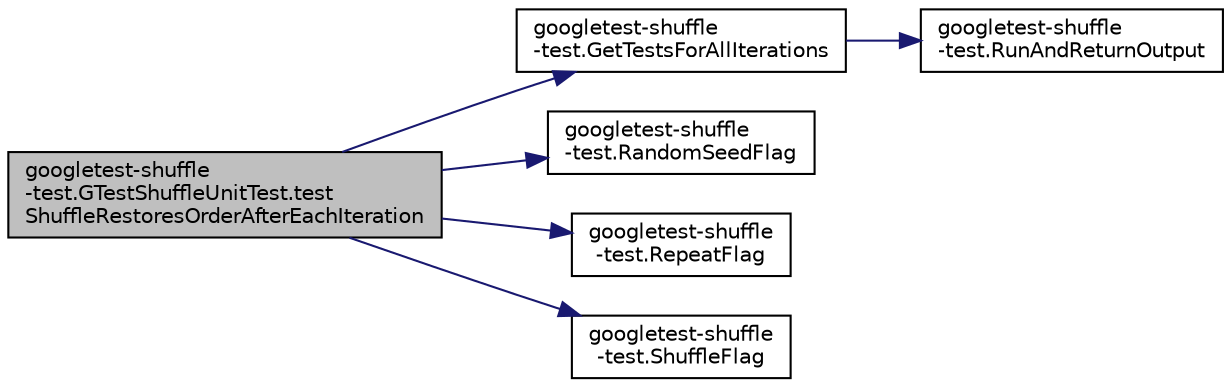 digraph "googletest-shuffle-test.GTestShuffleUnitTest.testShuffleRestoresOrderAfterEachIteration"
{
 // LATEX_PDF_SIZE
  bgcolor="transparent";
  edge [fontname="Helvetica",fontsize="10",labelfontname="Helvetica",labelfontsize="10"];
  node [fontname="Helvetica",fontsize="10",shape=record];
  rankdir="LR";
  Node1 [label="googletest-shuffle\l-test.GTestShuffleUnitTest.test\lShuffleRestoresOrderAfterEachIteration",height=0.2,width=0.4,color="black", fillcolor="grey75", style="filled", fontcolor="black",tooltip=" "];
  Node1 -> Node2 [color="midnightblue",fontsize="10",style="solid",fontname="Helvetica"];
  Node2 [label="googletest-shuffle\l-test.GetTestsForAllIterations",height=0.2,width=0.4,color="black",URL="$namespacegoogletest-shuffle-test.html#a4b81c9525e71495e7f512575a3fe436e",tooltip=" "];
  Node2 -> Node3 [color="midnightblue",fontsize="10",style="solid",fontname="Helvetica"];
  Node3 [label="googletest-shuffle\l-test.RunAndReturnOutput",height=0.2,width=0.4,color="black",URL="$namespacegoogletest-shuffle-test.html#a90f3ab31f08479d825e13816fbeea842",tooltip=" "];
  Node1 -> Node4 [color="midnightblue",fontsize="10",style="solid",fontname="Helvetica"];
  Node4 [label="googletest-shuffle\l-test.RandomSeedFlag",height=0.2,width=0.4,color="black",URL="$namespacegoogletest-shuffle-test.html#aa073a0449ab11c6cccb62249e70bb06f",tooltip=" "];
  Node1 -> Node5 [color="midnightblue",fontsize="10",style="solid",fontname="Helvetica"];
  Node5 [label="googletest-shuffle\l-test.RepeatFlag",height=0.2,width=0.4,color="black",URL="$namespacegoogletest-shuffle-test.html#a37b05a14223b814fc403db43f9287ae4",tooltip=" "];
  Node1 -> Node6 [color="midnightblue",fontsize="10",style="solid",fontname="Helvetica"];
  Node6 [label="googletest-shuffle\l-test.ShuffleFlag",height=0.2,width=0.4,color="black",URL="$namespacegoogletest-shuffle-test.html#a8f10ee7774fa361a058274410132c2da",tooltip=" "];
}
